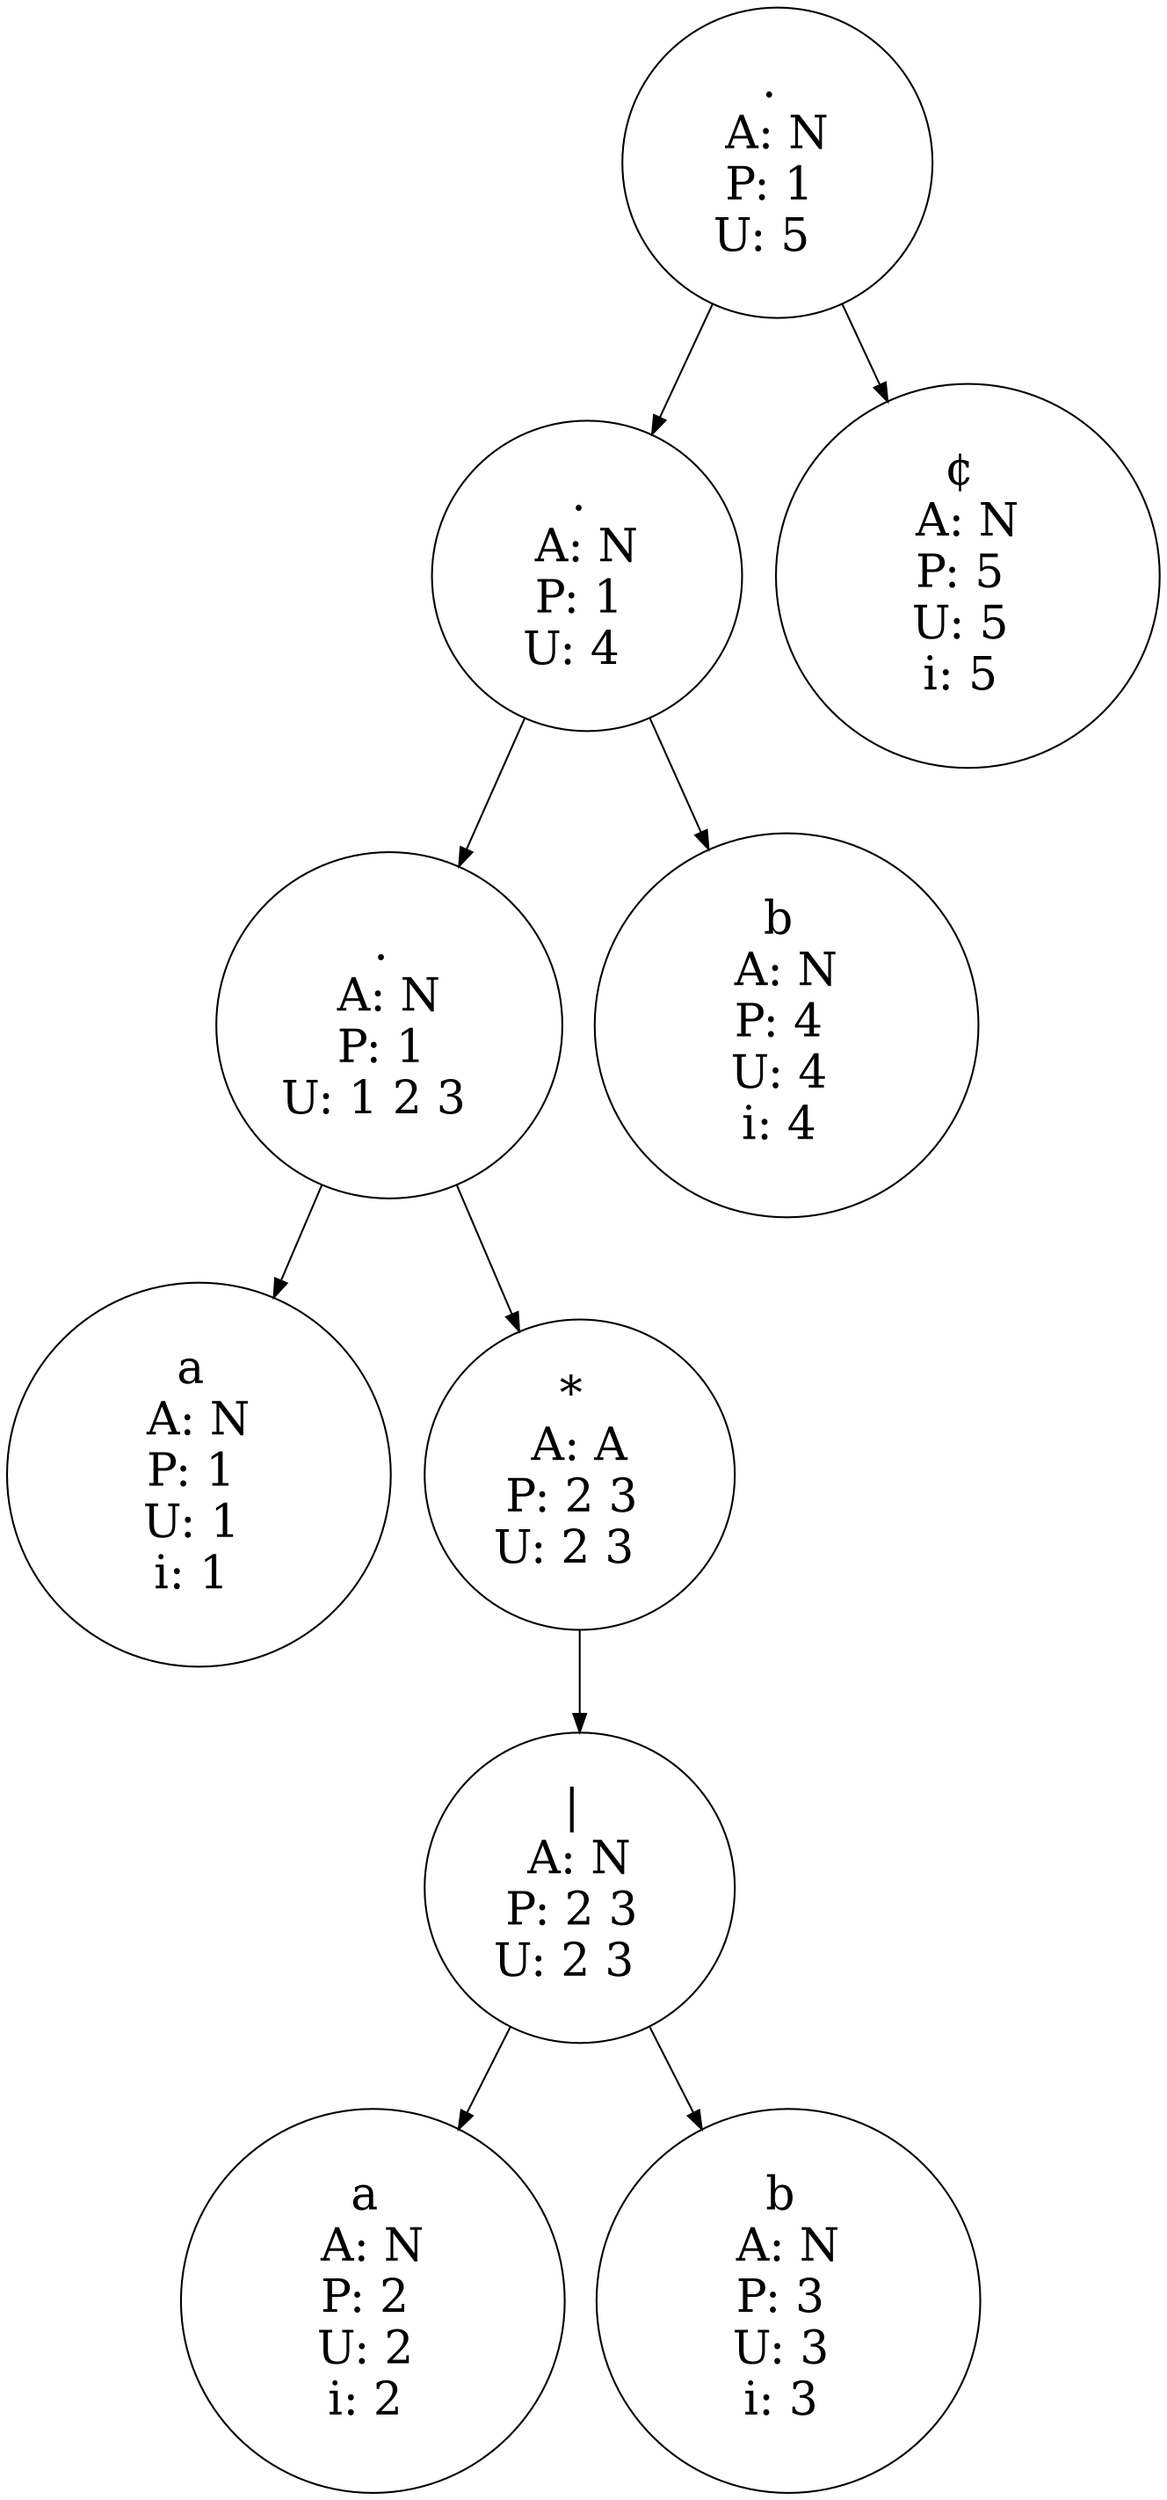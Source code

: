 strict digraph {
splines="line";
rankdir = TB;
node [shape=circle, height=0.5, width=1.5, fontsize=25];
graph[dpi=90];

"0" [label=". 
A: N
P: 1 
U: 5  "];
"1" [label=". 
A: N
P: 1 
U: 4  "];
"2" [label=". 
A: N
P: 1 
U: 1 2 3  "];
"3" [label="a 
A: N
P: 1 
U: 1 
i: 1 "];
"2" -> "3";
"4" [label="* 
A: A
P: 2 3 
U: 2 3  "];
"5" [label="| 
A: N
P: 2 3 
U: 2 3  "];
"6" [label="a 
A: N
P: 2 
U: 2 
i: 2 "];
"5" -> "6";
"7" [label="b 
A: N
P: 3 
U: 3 
i: 3 "];
"5" -> "7";
"4" -> "5";
"2" -> "4";
"1" -> "2";
"8" [label="b 
A: N
P: 4 
U: 4 
i: 4 "];
"1" -> "8";
"0" -> "1";
"9" [label="¢ 
A: N
P: 5 
U: 5 
i: 5 "];
"0" -> "9";
}